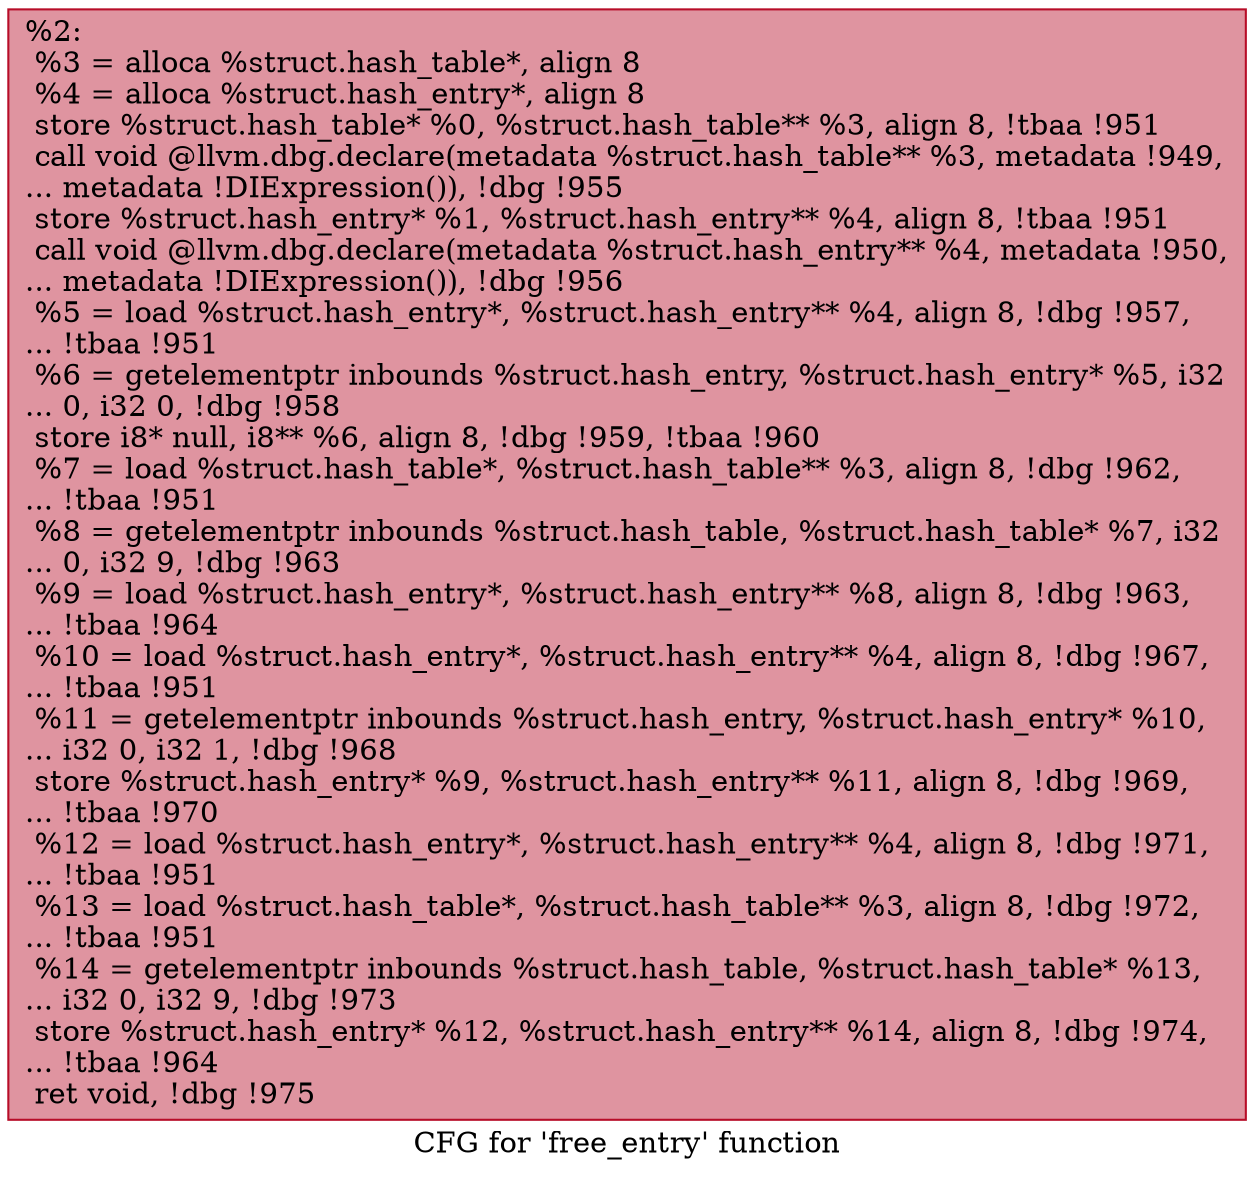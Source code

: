 digraph "CFG for 'free_entry' function" {
	label="CFG for 'free_entry' function";

	Node0xcf2490 [shape=record,color="#b70d28ff", style=filled, fillcolor="#b70d2870",label="{%2:\l  %3 = alloca %struct.hash_table*, align 8\l  %4 = alloca %struct.hash_entry*, align 8\l  store %struct.hash_table* %0, %struct.hash_table** %3, align 8, !tbaa !951\l  call void @llvm.dbg.declare(metadata %struct.hash_table** %3, metadata !949,\l... metadata !DIExpression()), !dbg !955\l  store %struct.hash_entry* %1, %struct.hash_entry** %4, align 8, !tbaa !951\l  call void @llvm.dbg.declare(metadata %struct.hash_entry** %4, metadata !950,\l... metadata !DIExpression()), !dbg !956\l  %5 = load %struct.hash_entry*, %struct.hash_entry** %4, align 8, !dbg !957,\l... !tbaa !951\l  %6 = getelementptr inbounds %struct.hash_entry, %struct.hash_entry* %5, i32\l... 0, i32 0, !dbg !958\l  store i8* null, i8** %6, align 8, !dbg !959, !tbaa !960\l  %7 = load %struct.hash_table*, %struct.hash_table** %3, align 8, !dbg !962,\l... !tbaa !951\l  %8 = getelementptr inbounds %struct.hash_table, %struct.hash_table* %7, i32\l... 0, i32 9, !dbg !963\l  %9 = load %struct.hash_entry*, %struct.hash_entry** %8, align 8, !dbg !963,\l... !tbaa !964\l  %10 = load %struct.hash_entry*, %struct.hash_entry** %4, align 8, !dbg !967,\l... !tbaa !951\l  %11 = getelementptr inbounds %struct.hash_entry, %struct.hash_entry* %10,\l... i32 0, i32 1, !dbg !968\l  store %struct.hash_entry* %9, %struct.hash_entry** %11, align 8, !dbg !969,\l... !tbaa !970\l  %12 = load %struct.hash_entry*, %struct.hash_entry** %4, align 8, !dbg !971,\l... !tbaa !951\l  %13 = load %struct.hash_table*, %struct.hash_table** %3, align 8, !dbg !972,\l... !tbaa !951\l  %14 = getelementptr inbounds %struct.hash_table, %struct.hash_table* %13,\l... i32 0, i32 9, !dbg !973\l  store %struct.hash_entry* %12, %struct.hash_entry** %14, align 8, !dbg !974,\l... !tbaa !964\l  ret void, !dbg !975\l}"];
}
